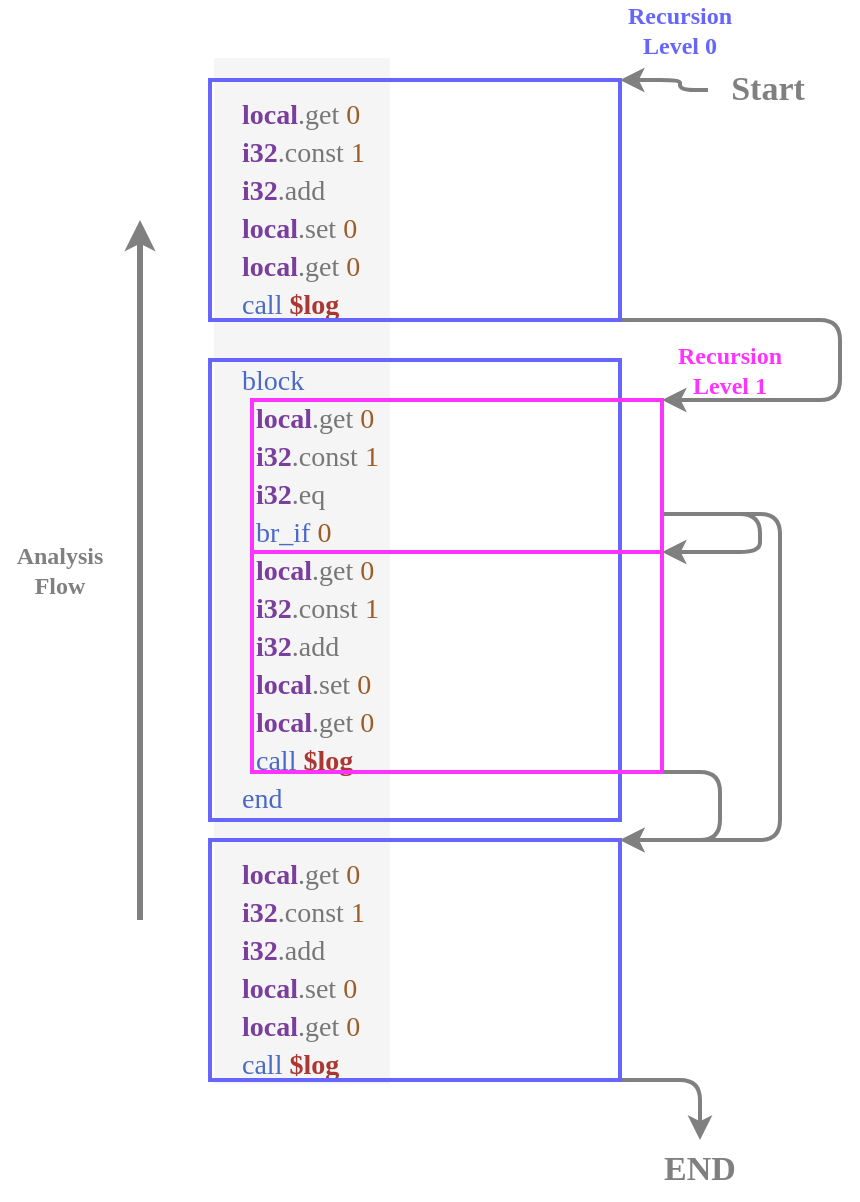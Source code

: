 <mxfile>
    <diagram id="Z3KH5_XjGhMpDvTEtEw1" name="Page-1">
        <mxGraphModel dx="2288" dy="1053" grid="1" gridSize="10" guides="1" tooltips="1" connect="1" arrows="1" fold="1" page="1" pageScale="1" pageWidth="1100" pageHeight="850" math="0" shadow="0">
            <root>
                <mxCell id="0"/>
                <mxCell id="1" parent="0"/>
                <mxCell id="2" value="&lt;div style=&quot;color: rgb(51 , 51 , 51) ; background-color: rgb(245 , 245 , 245) ; font-size: 14px ; line-height: 19px&quot;&gt;&lt;div&gt;&amp;nbsp; &amp;nbsp; &amp;nbsp; &amp;nbsp; &amp;nbsp; &amp;nbsp; &amp;nbsp; &amp;nbsp; &amp;nbsp; &amp;nbsp; &amp;nbsp; &amp;nbsp; &amp;nbsp;&lt;/div&gt;&lt;div&gt;&lt;span style=&quot;color: #7a3e9d ; font-weight: bold&quot;&gt;&amp;nbsp; &amp;nbsp; local&lt;/span&gt;&lt;span style=&quot;color: #777777&quot;&gt;.get&lt;/span&gt;&amp;nbsp;&lt;span style=&quot;color: rgb(156 , 93 , 39)&quot;&gt;0&lt;/span&gt;&lt;/div&gt;&lt;div&gt;&amp;nbsp; &amp;nbsp; &lt;span style=&quot;color: #7a3e9d ; font-weight: bold&quot;&gt;i32&lt;/span&gt;&lt;span style=&quot;color: #777777&quot;&gt;.const&lt;/span&gt; &lt;span style=&quot;color: #9c5d27&quot;&gt;1&lt;/span&gt;&lt;/div&gt;&lt;div&gt;&amp;nbsp; &amp;nbsp; &lt;span style=&quot;color: #7a3e9d ; font-weight: bold&quot;&gt;i32&lt;/span&gt;&lt;span style=&quot;color: #777777&quot;&gt;.add&lt;/span&gt;&lt;/div&gt;&lt;div&gt;&amp;nbsp; &amp;nbsp; &lt;span style=&quot;color: #7a3e9d ; font-weight: bold&quot;&gt;local&lt;/span&gt;&lt;span style=&quot;color: #777777&quot;&gt;.set&lt;/span&gt;&amp;nbsp;&lt;span style=&quot;color: rgb(156 , 93 , 39)&quot;&gt;0&lt;/span&gt;&lt;/div&gt;&lt;div&gt;&amp;nbsp; &amp;nbsp; &lt;span style=&quot;color: #7a3e9d ; font-weight: bold&quot;&gt;local&lt;/span&gt;&lt;span style=&quot;color: #777777&quot;&gt;.get&lt;/span&gt;&amp;nbsp;&lt;span style=&quot;color: rgb(156 , 93 , 39)&quot;&gt;0&lt;/span&gt;&lt;/div&gt;&lt;div&gt;&amp;nbsp; &amp;nbsp; &lt;span style=&quot;color: #4b69c6&quot;&gt;call&lt;/span&gt; &lt;span style=&quot;color: #aa3731 ; font-weight: bold&quot;&gt;$log&lt;/span&gt;&lt;/div&gt;&lt;br&gt;&lt;div&gt;&amp;nbsp; &amp;nbsp; &lt;span style=&quot;color: #4b69c6&quot;&gt;block&lt;/span&gt;&lt;/div&gt;&lt;div&gt;&amp;nbsp; &amp;nbsp; &amp;nbsp; &lt;span style=&quot;color: #7a3e9d ; font-weight: bold&quot;&gt;local&lt;/span&gt;&lt;span style=&quot;color: #777777&quot;&gt;.get&lt;/span&gt;&amp;nbsp;&lt;span style=&quot;color: rgb(156 , 93 , 39)&quot;&gt;0&lt;/span&gt;&lt;/div&gt;&lt;div&gt;&amp;nbsp; &amp;nbsp; &amp;nbsp; &lt;span style=&quot;color: #7a3e9d ; font-weight: bold&quot;&gt;i32&lt;/span&gt;&lt;span style=&quot;color: #777777&quot;&gt;.const&lt;/span&gt; &lt;span style=&quot;color: #9c5d27&quot;&gt;1&lt;/span&gt;&lt;/div&gt;&lt;div&gt;&amp;nbsp; &amp;nbsp; &amp;nbsp; &lt;span style=&quot;color: #7a3e9d ; font-weight: bold&quot;&gt;i32&lt;/span&gt;&lt;span style=&quot;color: #777777&quot;&gt;.eq&lt;/span&gt;&lt;/div&gt;&lt;div&gt;&amp;nbsp; &amp;nbsp; &amp;nbsp; &lt;span style=&quot;color: #4b69c6&quot;&gt;br_if&lt;/span&gt; &lt;span style=&quot;color: #9c5d27&quot;&gt;0&lt;/span&gt;&lt;/div&gt;&lt;div&gt;&amp;nbsp; &amp;nbsp; &amp;nbsp; &lt;span style=&quot;color: #7a3e9d ; font-weight: bold&quot;&gt;local&lt;/span&gt;&lt;span style=&quot;color: #777777&quot;&gt;.get&lt;/span&gt;&amp;nbsp;&lt;span style=&quot;color: rgb(156 , 93 , 39)&quot;&gt;0&lt;/span&gt;&lt;/div&gt;&lt;div&gt;&amp;nbsp; &amp;nbsp; &amp;nbsp; &lt;span style=&quot;color: #7a3e9d ; font-weight: bold&quot;&gt;i32&lt;/span&gt;&lt;span style=&quot;color: #777777&quot;&gt;.const&lt;/span&gt; &lt;span style=&quot;color: #9c5d27&quot;&gt;1&lt;/span&gt;&lt;/div&gt;&lt;div&gt;&amp;nbsp; &amp;nbsp; &amp;nbsp; &lt;span style=&quot;color: #7a3e9d ; font-weight: bold&quot;&gt;i32&lt;/span&gt;&lt;span style=&quot;color: #777777&quot;&gt;.add&lt;/span&gt;&lt;/div&gt;&lt;div&gt;&amp;nbsp; &amp;nbsp; &amp;nbsp; &lt;span style=&quot;color: #7a3e9d ; font-weight: bold&quot;&gt;local&lt;/span&gt;&lt;span style=&quot;color: #777777&quot;&gt;.set&lt;/span&gt;&amp;nbsp;&lt;span style=&quot;color: rgb(156 , 93 , 39)&quot;&gt;0&lt;/span&gt;&lt;/div&gt;&lt;div&gt;&amp;nbsp; &amp;nbsp; &amp;nbsp; &lt;span style=&quot;color: #7a3e9d ; font-weight: bold&quot;&gt;local&lt;/span&gt;&lt;span style=&quot;color: #777777&quot;&gt;.get&lt;/span&gt;&amp;nbsp;&lt;span style=&quot;color: rgb(156 , 93 , 39)&quot;&gt;0&lt;/span&gt;&lt;/div&gt;&lt;div&gt;&amp;nbsp; &amp;nbsp; &amp;nbsp; &lt;span style=&quot;color: #4b69c6&quot;&gt;call&lt;/span&gt; &lt;span style=&quot;color: #aa3731 ; font-weight: bold&quot;&gt;$log&lt;/span&gt;&lt;/div&gt;&lt;div&gt;&amp;nbsp; &amp;nbsp; &lt;span style=&quot;color: #4b69c6&quot;&gt;end&lt;/span&gt;&lt;/div&gt;&lt;br&gt;&lt;div&gt;&amp;nbsp; &amp;nbsp; &lt;span style=&quot;color: #7a3e9d ; font-weight: bold&quot;&gt;local&lt;/span&gt;&lt;span style=&quot;color: #777777&quot;&gt;.get&lt;/span&gt;&amp;nbsp;&lt;span style=&quot;color: rgb(156 , 93 , 39)&quot;&gt;0&lt;/span&gt;&lt;/div&gt;&lt;div&gt;&amp;nbsp; &amp;nbsp; &lt;span style=&quot;color: #7a3e9d ; font-weight: bold&quot;&gt;i32&lt;/span&gt;&lt;span style=&quot;color: #777777&quot;&gt;.const&lt;/span&gt; &lt;span style=&quot;color: #9c5d27&quot;&gt;1&lt;/span&gt;&lt;/div&gt;&lt;div&gt;&amp;nbsp; &amp;nbsp; &lt;span style=&quot;color: #7a3e9d ; font-weight: bold&quot;&gt;i32&lt;/span&gt;&lt;span style=&quot;color: #777777&quot;&gt;.add&lt;/span&gt;&lt;/div&gt;&lt;div&gt;&amp;nbsp; &amp;nbsp; &lt;span style=&quot;color: #7a3e9d ; font-weight: bold&quot;&gt;local&lt;/span&gt;&lt;span style=&quot;color: #777777&quot;&gt;.set&lt;/span&gt;&amp;nbsp;&lt;span style=&quot;color: rgb(156 , 93 , 39)&quot;&gt;0&lt;/span&gt;&lt;/div&gt;&lt;div&gt;&amp;nbsp; &amp;nbsp; &lt;span style=&quot;color: #7a3e9d ; font-weight: bold&quot;&gt;local&lt;/span&gt;&lt;span style=&quot;color: #777777&quot;&gt;.get&lt;/span&gt;&amp;nbsp;&lt;span style=&quot;color: rgb(156 , 93 , 39)&quot;&gt;0&lt;/span&gt;&lt;/div&gt;&lt;div&gt;&amp;nbsp; &amp;nbsp; &lt;span style=&quot;color: #4b69c6&quot;&gt;call&lt;/span&gt; &lt;span style=&quot;color: #aa3731 ; font-weight: bold&quot;&gt;$log&lt;/span&gt;&lt;/div&gt;&lt;/div&gt;" style="text;html=1;strokeColor=none;fillColor=none;align=left;verticalAlign=middle;whiteSpace=wrap;rounded=0;fontFamily=Lucida Console;" parent="1" vertex="1">
                    <mxGeometry x="435" y="150" width="230" height="550" as="geometry"/>
                </mxCell>
                <mxCell id="3" value="" style="endArrow=none;html=1;fontFamily=Lucida Console;strokeWidth=3;strokeColor=#808080;startArrow=classic;startFill=1;endFill=0;" parent="1" edge="1">
                    <mxGeometry width="50" height="50" relative="1" as="geometry">
                        <mxPoint x="400" y="250" as="sourcePoint"/>
                        <mxPoint x="400" y="600" as="targetPoint"/>
                    </mxGeometry>
                </mxCell>
                <mxCell id="4" value="Analysis&lt;br&gt;Flow" style="text;html=1;strokeColor=none;fillColor=none;align=center;verticalAlign=middle;whiteSpace=wrap;rounded=0;fontFamily=Lucida Console;fontColor=#808080;fontStyle=1" parent="1" vertex="1">
                    <mxGeometry x="330" y="410" width="60" height="30" as="geometry"/>
                </mxCell>
                <mxCell id="24" style="edgeStyle=orthogonalEdgeStyle;html=1;exitX=1;exitY=1;exitDx=0;exitDy=0;entryX=1;entryY=0;entryDx=0;entryDy=0;fontSize=17;fontColor=#FF33FF;startArrow=none;startFill=0;endArrow=classic;endFill=1;strokeColor=#808080;strokeWidth=2;" edge="1" parent="1" source="5" target="18">
                    <mxGeometry relative="1" as="geometry">
                        <Array as="points">
                            <mxPoint x="750" y="300"/>
                            <mxPoint x="750" y="340"/>
                        </Array>
                    </mxGeometry>
                </mxCell>
                <mxCell id="5" value="" style="rounded=0;whiteSpace=wrap;html=1;fontFamily=Lucida Console;fillColor=none;strokeColor=#6666FF;strokeWidth=2;" parent="1" vertex="1">
                    <mxGeometry x="435" y="180" width="205" height="120" as="geometry"/>
                </mxCell>
                <mxCell id="6" value="" style="rounded=0;whiteSpace=wrap;html=1;fontFamily=Lucida Console;fillColor=none;strokeColor=#6666FF;strokeWidth=2;" parent="1" vertex="1">
                    <mxGeometry x="435" y="320" width="205" height="230" as="geometry"/>
                </mxCell>
                <mxCell id="17" style="edgeStyle=orthogonalEdgeStyle;html=1;exitX=1;exitY=1;exitDx=0;exitDy=0;entryX=0.5;entryY=0;entryDx=0;entryDy=0;fontSize=17;startArrow=none;startFill=0;endArrow=classic;endFill=1;strokeColor=#808080;strokeWidth=2;" edge="1" parent="1" source="12" target="14">
                    <mxGeometry relative="1" as="geometry">
                        <Array as="points">
                            <mxPoint x="680" y="680"/>
                        </Array>
                    </mxGeometry>
                </mxCell>
                <mxCell id="12" value="" style="rounded=0;whiteSpace=wrap;html=1;fontFamily=Lucida Console;fillColor=none;strokeColor=#6666FF;strokeWidth=2;" parent="1" vertex="1">
                    <mxGeometry x="435" y="560" width="205" height="120" as="geometry"/>
                </mxCell>
                <mxCell id="21" style="edgeStyle=orthogonalEdgeStyle;html=1;exitX=1;exitY=1;exitDx=0;exitDy=0;entryX=1;entryY=0;entryDx=0;entryDy=0;fontSize=17;fontColor=#FF33FF;startArrow=none;startFill=0;endArrow=classic;endFill=1;strokeColor=#808080;strokeWidth=2;" edge="1" parent="1" source="13" target="12">
                    <mxGeometry relative="1" as="geometry">
                        <Array as="points">
                            <mxPoint x="690" y="526"/>
                            <mxPoint x="690" y="560"/>
                        </Array>
                    </mxGeometry>
                </mxCell>
                <mxCell id="13" value="" style="rounded=0;whiteSpace=wrap;html=1;fontFamily=Lucida Console;fillColor=none;strokeColor=#FF33FF;strokeWidth=2;" vertex="1" parent="1">
                    <mxGeometry x="456" y="416" width="205" height="110" as="geometry"/>
                </mxCell>
                <mxCell id="14" value="&lt;font style=&quot;font-size: 17px&quot;&gt;END&lt;/font&gt;" style="text;html=1;strokeColor=none;fillColor=none;align=center;verticalAlign=middle;whiteSpace=wrap;rounded=0;fontFamily=Lucida Console;fontColor=#808080;fontStyle=1" vertex="1" parent="1">
                    <mxGeometry x="650" y="710" width="60" height="30" as="geometry"/>
                </mxCell>
                <mxCell id="22" style="edgeStyle=orthogonalEdgeStyle;html=1;exitX=1;exitY=0.75;exitDx=0;exitDy=0;fontSize=17;fontColor=#FF33FF;startArrow=none;startFill=0;endArrow=classic;endFill=1;strokeColor=#808080;strokeWidth=2;entryX=1;entryY=0;entryDx=0;entryDy=0;" edge="1" parent="1" source="18" target="13">
                    <mxGeometry relative="1" as="geometry">
                        <mxPoint x="690" y="430" as="targetPoint"/>
                        <Array as="points">
                            <mxPoint x="710" y="397"/>
                            <mxPoint x="710" y="416"/>
                        </Array>
                    </mxGeometry>
                </mxCell>
                <mxCell id="23" style="edgeStyle=orthogonalEdgeStyle;html=1;exitX=1;exitY=0.75;exitDx=0;exitDy=0;fontSize=17;fontColor=#FF33FF;startArrow=none;startFill=0;endArrow=classic;endFill=1;strokeColor=#808080;strokeWidth=2;entryX=1;entryY=0;entryDx=0;entryDy=0;" edge="1" parent="1" source="18" target="12">
                    <mxGeometry relative="1" as="geometry">
                        <mxPoint x="730" y="580" as="targetPoint"/>
                        <Array as="points">
                            <mxPoint x="720" y="397"/>
                            <mxPoint x="720" y="560"/>
                        </Array>
                    </mxGeometry>
                </mxCell>
                <mxCell id="18" value="" style="rounded=0;whiteSpace=wrap;html=1;fontFamily=Lucida Console;fillColor=none;strokeColor=#FF33FF;strokeWidth=2;" vertex="1" parent="1">
                    <mxGeometry x="456" y="340" width="205" height="76" as="geometry"/>
                </mxCell>
                <mxCell id="19" value="Recursion Level 0" style="text;html=1;strokeColor=none;fillColor=none;align=center;verticalAlign=middle;whiteSpace=wrap;rounded=0;fontFamily=Lucida Console;fontColor=#6666FF;fontStyle=1" vertex="1" parent="1">
                    <mxGeometry x="640" y="140" width="60" height="30" as="geometry"/>
                </mxCell>
                <mxCell id="20" value="Recursion Level 1" style="text;html=1;strokeColor=none;fillColor=none;align=center;verticalAlign=middle;whiteSpace=wrap;rounded=0;fontFamily=Lucida Console;fontColor=#FF33FF;fontStyle=1" vertex="1" parent="1">
                    <mxGeometry x="665" y="310" width="60" height="30" as="geometry"/>
                </mxCell>
                <mxCell id="28" style="edgeStyle=orthogonalEdgeStyle;html=1;exitX=0;exitY=0.5;exitDx=0;exitDy=0;entryX=1;entryY=0;entryDx=0;entryDy=0;fontSize=17;fontColor=#FF33FF;startArrow=none;startFill=0;endArrow=classic;endFill=1;strokeColor=#808080;strokeWidth=2;" edge="1" parent="1" source="25" target="5">
                    <mxGeometry relative="1" as="geometry">
                        <Array as="points">
                            <mxPoint x="670" y="185"/>
                            <mxPoint x="670" y="180"/>
                        </Array>
                    </mxGeometry>
                </mxCell>
                <mxCell id="25" value="&lt;font style=&quot;font-size: 17px&quot;&gt;Start&lt;/font&gt;" style="text;html=1;strokeColor=none;fillColor=none;align=center;verticalAlign=middle;whiteSpace=wrap;rounded=0;fontFamily=Lucida Console;fontColor=#808080;fontStyle=1" vertex="1" parent="1">
                    <mxGeometry x="684" y="170" width="60" height="30" as="geometry"/>
                </mxCell>
            </root>
        </mxGraphModel>
    </diagram>
</mxfile>